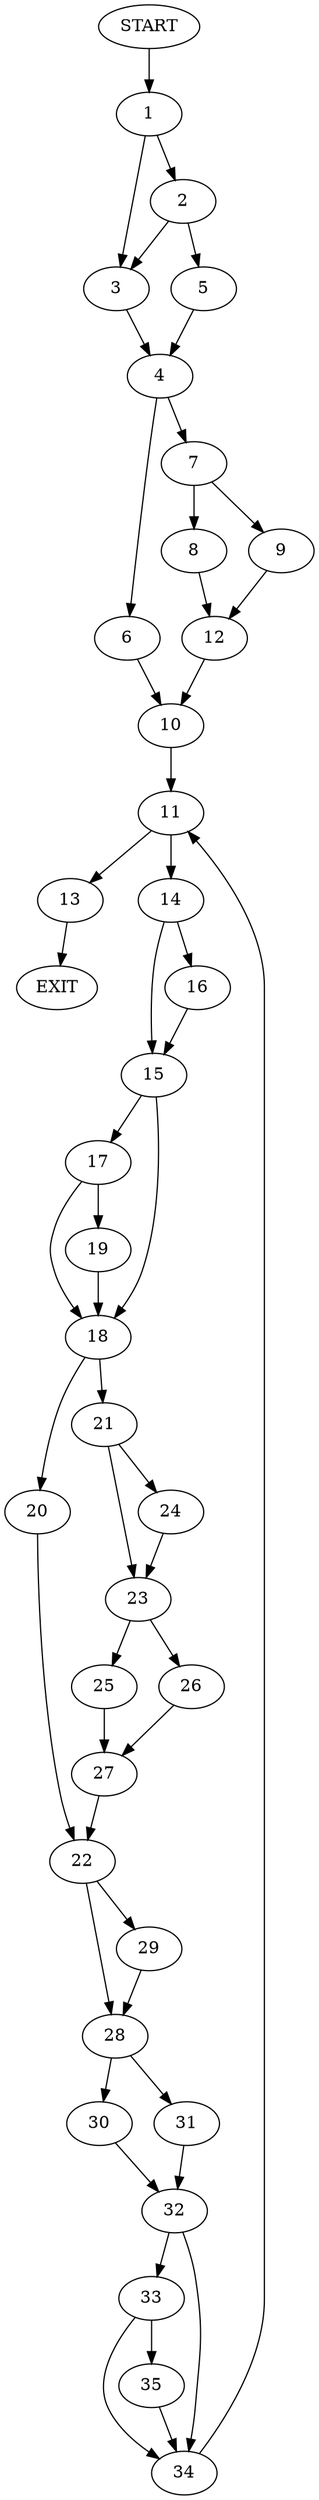 digraph {
0 [label="START"]
36 [label="EXIT"]
0 -> 1
1 -> 2
1 -> 3
3 -> 4
2 -> 5
2 -> 3
5 -> 4
4 -> 6
4 -> 7
7 -> 8
7 -> 9
6 -> 10
10 -> 11
8 -> 12
9 -> 12
12 -> 10
11 -> 13
11 -> 14
14 -> 15
14 -> 16
13 -> 36
16 -> 15
15 -> 17
15 -> 18
17 -> 19
17 -> 18
18 -> 20
18 -> 21
19 -> 18
20 -> 22
21 -> 23
21 -> 24
23 -> 25
23 -> 26
24 -> 23
25 -> 27
26 -> 27
27 -> 22
22 -> 28
22 -> 29
29 -> 28
28 -> 30
28 -> 31
30 -> 32
31 -> 32
32 -> 33
32 -> 34
33 -> 35
33 -> 34
34 -> 11
35 -> 34
}
